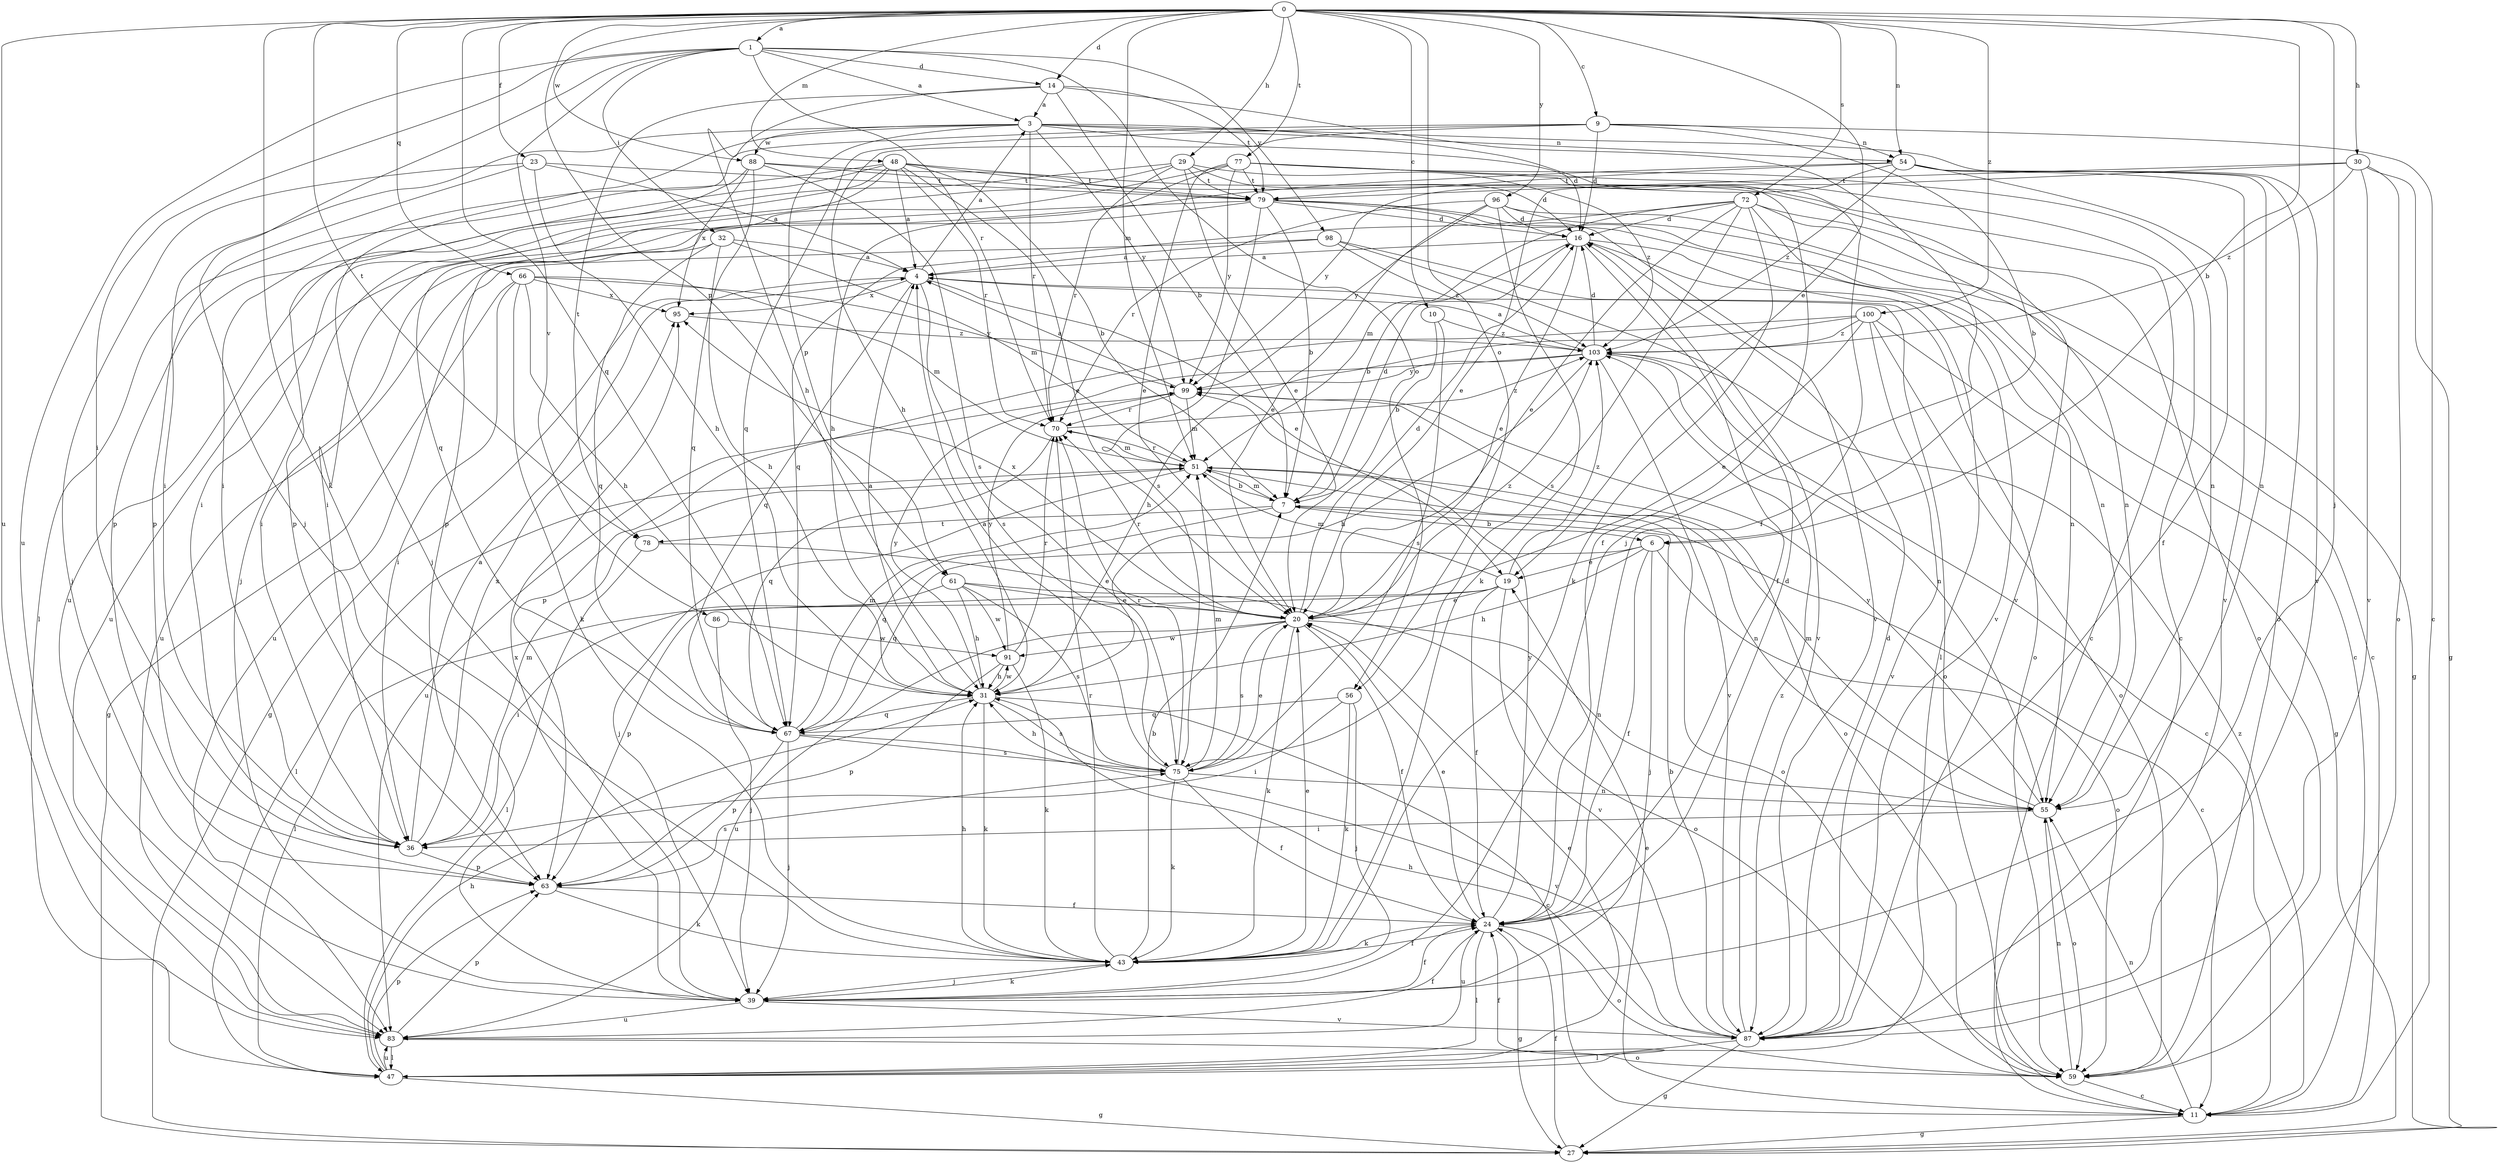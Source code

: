 strict digraph  {
0;
1;
3;
4;
6;
7;
9;
10;
11;
14;
16;
19;
20;
23;
24;
27;
29;
30;
31;
32;
36;
39;
43;
47;
48;
51;
54;
55;
56;
59;
61;
63;
66;
67;
70;
72;
75;
77;
78;
79;
83;
86;
87;
88;
91;
95;
96;
98;
99;
100;
103;
0 -> 1  [label=a];
0 -> 6  [label=b];
0 -> 9  [label=c];
0 -> 10  [label=c];
0 -> 14  [label=d];
0 -> 19  [label=e];
0 -> 23  [label=f];
0 -> 29  [label=h];
0 -> 30  [label=h];
0 -> 39  [label=j];
0 -> 43  [label=k];
0 -> 48  [label=m];
0 -> 51  [label=m];
0 -> 54  [label=n];
0 -> 56  [label=o];
0 -> 61  [label=p];
0 -> 66  [label=q];
0 -> 67  [label=q];
0 -> 72  [label=s];
0 -> 77  [label=t];
0 -> 78  [label=t];
0 -> 83  [label=u];
0 -> 88  [label=w];
0 -> 96  [label=y];
0 -> 100  [label=z];
1 -> 3  [label=a];
1 -> 14  [label=d];
1 -> 32  [label=i];
1 -> 36  [label=i];
1 -> 39  [label=j];
1 -> 56  [label=o];
1 -> 70  [label=r];
1 -> 83  [label=u];
1 -> 86  [label=v];
1 -> 98  [label=y];
3 -> 16  [label=d];
3 -> 24  [label=f];
3 -> 36  [label=i];
3 -> 39  [label=j];
3 -> 54  [label=n];
3 -> 61  [label=p];
3 -> 70  [label=r];
3 -> 87  [label=v];
3 -> 88  [label=w];
3 -> 99  [label=y];
4 -> 3  [label=a];
4 -> 19  [label=e];
4 -> 27  [label=g];
4 -> 59  [label=o];
4 -> 67  [label=q];
4 -> 75  [label=s];
4 -> 95  [label=x];
6 -> 19  [label=e];
6 -> 24  [label=f];
6 -> 31  [label=h];
6 -> 39  [label=j];
6 -> 59  [label=o];
6 -> 67  [label=q];
7 -> 6  [label=b];
7 -> 11  [label=c];
7 -> 16  [label=d];
7 -> 51  [label=m];
7 -> 67  [label=q];
7 -> 78  [label=t];
9 -> 6  [label=b];
9 -> 11  [label=c];
9 -> 16  [label=d];
9 -> 31  [label=h];
9 -> 36  [label=i];
9 -> 54  [label=n];
9 -> 67  [label=q];
10 -> 7  [label=b];
10 -> 75  [label=s];
10 -> 103  [label=z];
11 -> 19  [label=e];
11 -> 27  [label=g];
11 -> 55  [label=n];
11 -> 103  [label=z];
14 -> 3  [label=a];
14 -> 7  [label=b];
14 -> 31  [label=h];
14 -> 39  [label=j];
14 -> 78  [label=t];
14 -> 79  [label=t];
16 -> 4  [label=a];
16 -> 7  [label=b];
16 -> 20  [label=e];
16 -> 24  [label=f];
16 -> 47  [label=l];
16 -> 55  [label=n];
19 -> 20  [label=e];
19 -> 24  [label=f];
19 -> 47  [label=l];
19 -> 51  [label=m];
19 -> 63  [label=p];
19 -> 87  [label=v];
19 -> 103  [label=z];
20 -> 16  [label=d];
20 -> 24  [label=f];
20 -> 43  [label=k];
20 -> 55  [label=n];
20 -> 70  [label=r];
20 -> 75  [label=s];
20 -> 83  [label=u];
20 -> 91  [label=w];
20 -> 95  [label=x];
20 -> 103  [label=z];
23 -> 4  [label=a];
23 -> 31  [label=h];
23 -> 39  [label=j];
23 -> 63  [label=p];
23 -> 79  [label=t];
24 -> 16  [label=d];
24 -> 20  [label=e];
24 -> 27  [label=g];
24 -> 43  [label=k];
24 -> 47  [label=l];
24 -> 59  [label=o];
24 -> 83  [label=u];
24 -> 99  [label=y];
27 -> 24  [label=f];
29 -> 16  [label=d];
29 -> 20  [label=e];
29 -> 36  [label=i];
29 -> 70  [label=r];
29 -> 79  [label=t];
29 -> 83  [label=u];
29 -> 103  [label=z];
30 -> 20  [label=e];
30 -> 27  [label=g];
30 -> 59  [label=o];
30 -> 79  [label=t];
30 -> 87  [label=v];
30 -> 103  [label=z];
31 -> 4  [label=a];
31 -> 11  [label=c];
31 -> 43  [label=k];
31 -> 67  [label=q];
31 -> 75  [label=s];
31 -> 91  [label=w];
31 -> 99  [label=y];
32 -> 4  [label=a];
32 -> 31  [label=h];
32 -> 51  [label=m];
32 -> 67  [label=q];
32 -> 83  [label=u];
36 -> 4  [label=a];
36 -> 51  [label=m];
36 -> 63  [label=p];
36 -> 95  [label=x];
39 -> 24  [label=f];
39 -> 43  [label=k];
39 -> 83  [label=u];
39 -> 87  [label=v];
39 -> 95  [label=x];
43 -> 7  [label=b];
43 -> 20  [label=e];
43 -> 24  [label=f];
43 -> 31  [label=h];
43 -> 39  [label=j];
43 -> 70  [label=r];
47 -> 20  [label=e];
47 -> 24  [label=f];
47 -> 27  [label=g];
47 -> 31  [label=h];
47 -> 63  [label=p];
47 -> 83  [label=u];
48 -> 4  [label=a];
48 -> 7  [label=b];
48 -> 11  [label=c];
48 -> 20  [label=e];
48 -> 36  [label=i];
48 -> 47  [label=l];
48 -> 63  [label=p];
48 -> 67  [label=q];
48 -> 70  [label=r];
48 -> 79  [label=t];
51 -> 7  [label=b];
51 -> 39  [label=j];
51 -> 47  [label=l];
51 -> 55  [label=n];
51 -> 59  [label=o];
51 -> 70  [label=r];
54 -> 24  [label=f];
54 -> 55  [label=n];
54 -> 59  [label=o];
54 -> 63  [label=p];
54 -> 79  [label=t];
54 -> 87  [label=v];
54 -> 99  [label=y];
54 -> 103  [label=z];
55 -> 36  [label=i];
55 -> 51  [label=m];
55 -> 59  [label=o];
55 -> 99  [label=y];
56 -> 36  [label=i];
56 -> 39  [label=j];
56 -> 43  [label=k];
56 -> 67  [label=q];
59 -> 11  [label=c];
59 -> 55  [label=n];
61 -> 20  [label=e];
61 -> 31  [label=h];
61 -> 36  [label=i];
61 -> 59  [label=o];
61 -> 75  [label=s];
61 -> 91  [label=w];
63 -> 24  [label=f];
63 -> 43  [label=k];
63 -> 75  [label=s];
66 -> 27  [label=g];
66 -> 31  [label=h];
66 -> 36  [label=i];
66 -> 43  [label=k];
66 -> 51  [label=m];
66 -> 95  [label=x];
66 -> 99  [label=y];
67 -> 39  [label=j];
67 -> 51  [label=m];
67 -> 63  [label=p];
67 -> 75  [label=s];
67 -> 87  [label=v];
70 -> 51  [label=m];
70 -> 67  [label=q];
70 -> 103  [label=z];
72 -> 16  [label=d];
72 -> 20  [label=e];
72 -> 43  [label=k];
72 -> 51  [label=m];
72 -> 55  [label=n];
72 -> 59  [label=o];
72 -> 67  [label=q];
72 -> 75  [label=s];
72 -> 87  [label=v];
75 -> 4  [label=a];
75 -> 20  [label=e];
75 -> 24  [label=f];
75 -> 31  [label=h];
75 -> 43  [label=k];
75 -> 51  [label=m];
75 -> 55  [label=n];
75 -> 70  [label=r];
77 -> 11  [label=c];
77 -> 20  [label=e];
77 -> 24  [label=f];
77 -> 31  [label=h];
77 -> 39  [label=j];
77 -> 55  [label=n];
77 -> 79  [label=t];
77 -> 99  [label=y];
78 -> 20  [label=e];
78 -> 47  [label=l];
79 -> 7  [label=b];
79 -> 11  [label=c];
79 -> 16  [label=d];
79 -> 36  [label=i];
79 -> 55  [label=n];
79 -> 75  [label=s];
79 -> 83  [label=u];
79 -> 87  [label=v];
83 -> 24  [label=f];
83 -> 47  [label=l];
83 -> 59  [label=o];
83 -> 63  [label=p];
86 -> 39  [label=j];
86 -> 91  [label=w];
87 -> 7  [label=b];
87 -> 16  [label=d];
87 -> 27  [label=g];
87 -> 31  [label=h];
87 -> 47  [label=l];
87 -> 103  [label=z];
88 -> 63  [label=p];
88 -> 67  [label=q];
88 -> 75  [label=s];
88 -> 79  [label=t];
88 -> 87  [label=v];
88 -> 95  [label=x];
91 -> 31  [label=h];
91 -> 43  [label=k];
91 -> 63  [label=p];
91 -> 70  [label=r];
91 -> 99  [label=y];
95 -> 103  [label=z];
96 -> 11  [label=c];
96 -> 16  [label=d];
96 -> 20  [label=e];
96 -> 27  [label=g];
96 -> 43  [label=k];
96 -> 70  [label=r];
96 -> 99  [label=y];
98 -> 4  [label=a];
98 -> 59  [label=o];
98 -> 83  [label=u];
98 -> 87  [label=v];
98 -> 103  [label=z];
99 -> 4  [label=a];
99 -> 51  [label=m];
99 -> 59  [label=o];
99 -> 70  [label=r];
100 -> 20  [label=e];
100 -> 27  [label=g];
100 -> 31  [label=h];
100 -> 59  [label=o];
100 -> 63  [label=p];
100 -> 87  [label=v];
100 -> 103  [label=z];
103 -> 4  [label=a];
103 -> 11  [label=c];
103 -> 16  [label=d];
103 -> 31  [label=h];
103 -> 55  [label=n];
103 -> 83  [label=u];
103 -> 87  [label=v];
103 -> 99  [label=y];
}

